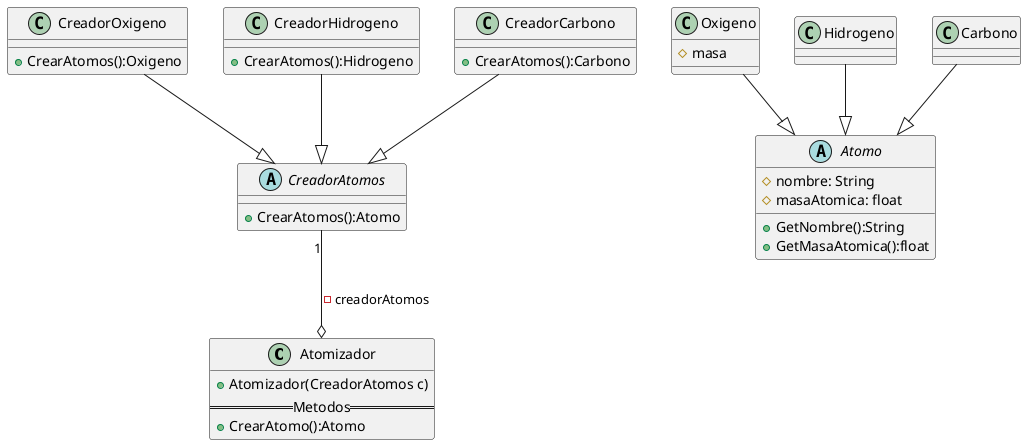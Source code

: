 @startuml

class Atomizador{
    +Atomizador(CreadorAtomos c)
    ==Metodos==
    +CrearAtomo():Atomo
}

abstract class Atomo{
    #nombre: String
    #masaAtomica: float

    +GetNombre():String
    +GetMasaAtomica():float
}

class Oxigeno{
    #masa
}

class Hidrogeno{

}

class Carbono{

}

Oxigeno --|> Atomo
Hidrogeno --|> Atomo
Carbono --|> Atomo



abstract class CreadorAtomos{
    +CrearAtomos():Atomo
}

CreadorAtomos  "1"--o Atomizador : -creadorAtomos

class CreadorOxigeno{
    +CrearAtomos():Oxigeno
}

class CreadorHidrogeno{
    +CrearAtomos():Hidrogeno
}

class CreadorCarbono{
    +CrearAtomos():Carbono
}

CreadorOxigeno --|> CreadorAtomos
CreadorCarbono --|> CreadorAtomos
CreadorHidrogeno --|> CreadorAtomos

@enduml